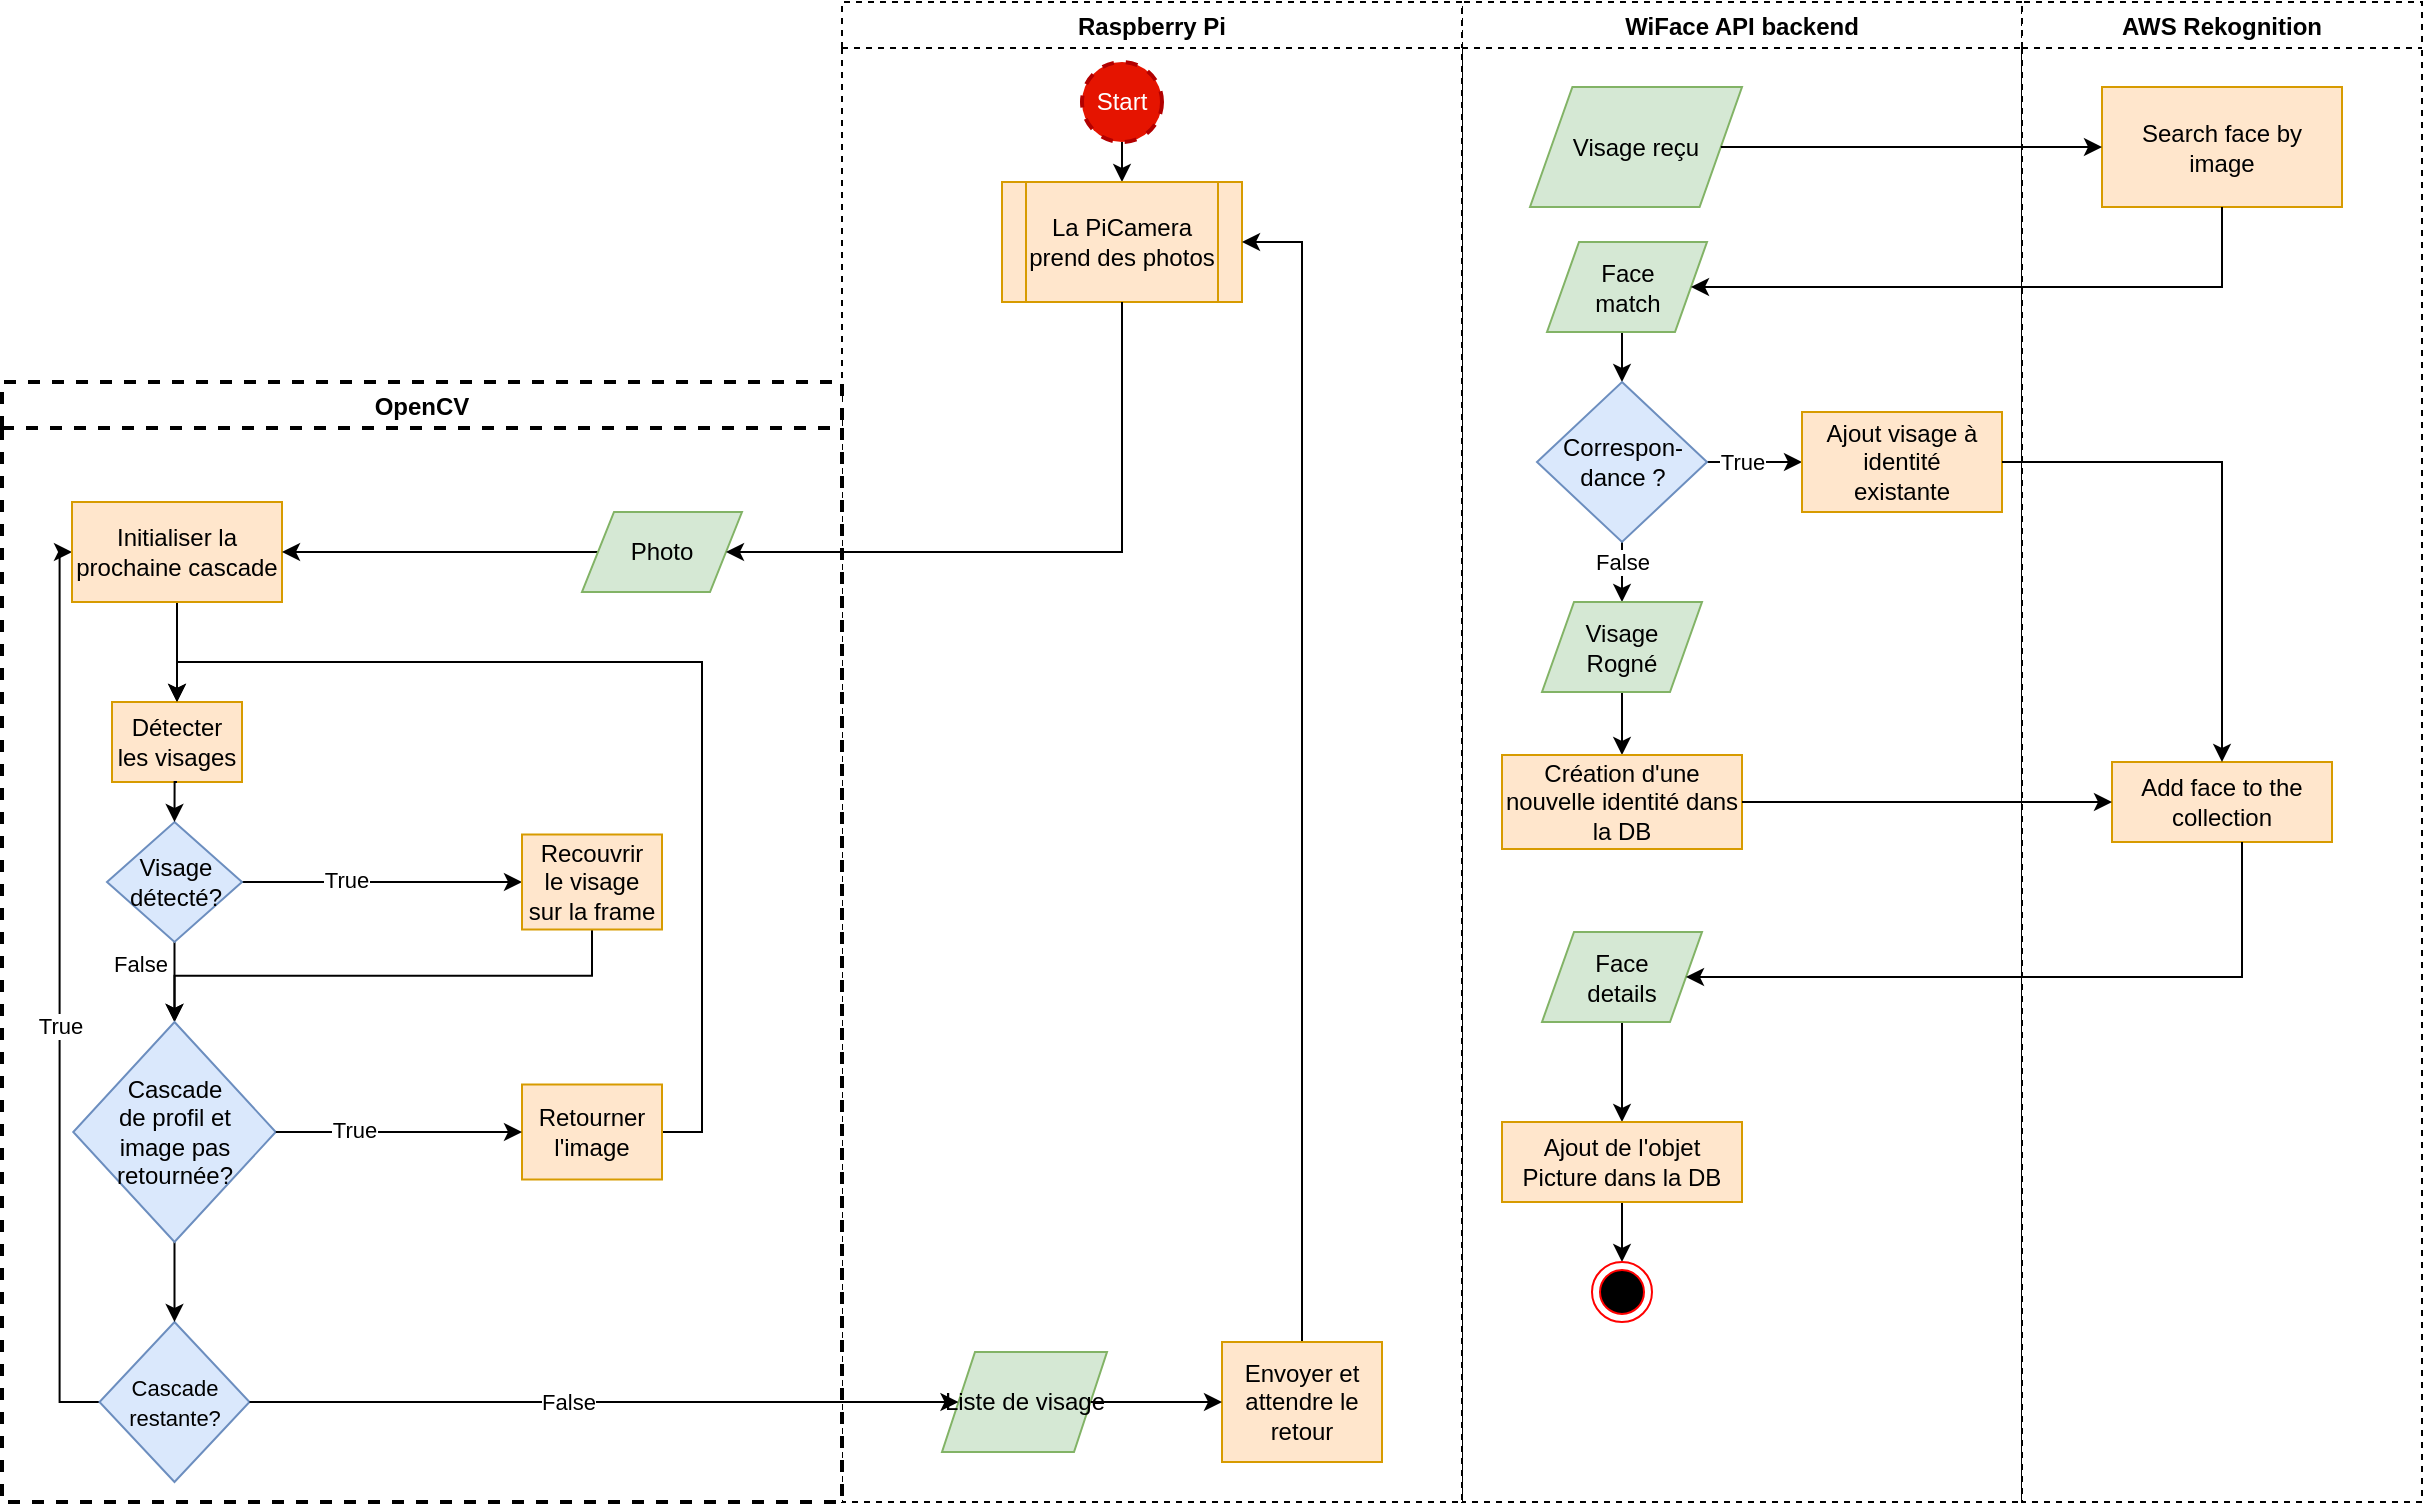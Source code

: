 <mxfile version="13.3.9" type="device"><diagram id="C5RBs43oDa-KdzZeNtuy" name="Page-1"><mxGraphModel dx="2249" dy="763" grid="1" gridSize="10" guides="1" tooltips="1" connect="1" arrows="1" fold="1" page="1" pageScale="1" pageWidth="827" pageHeight="1169" math="0" shadow="0"><root><mxCell id="WIyWlLk6GJQsqaUBKTNV-0"/><mxCell id="WIyWlLk6GJQsqaUBKTNV-1" parent="WIyWlLk6GJQsqaUBKTNV-0"/><mxCell id="HUMt-eXJ5_sap2vRCFsd-2" value="WiFace API backend" style="swimlane;dashed=1;swimlaneFillColor=#ffffff;strokeColor=#000000;" parent="WIyWlLk6GJQsqaUBKTNV-1" vertex="1"><mxGeometry x="330" y="40" width="280" height="750" as="geometry"/></mxCell><mxCell id="HUMt-eXJ5_sap2vRCFsd-27" value="Visage reçu" style="shape=parallelogram;perimeter=parallelogramPerimeter;whiteSpace=wrap;html=1;fillColor=#d5e8d4;strokeColor=#82b366;" parent="HUMt-eXJ5_sap2vRCFsd-2" vertex="1"><mxGeometry x="34" y="42.5" width="106" height="60" as="geometry"/></mxCell><mxCell id="HUMt-eXJ5_sap2vRCFsd-42" style="edgeStyle=orthogonalEdgeStyle;rounded=0;jumpStyle=arc;orthogonalLoop=1;jettySize=auto;html=1;exitX=0.5;exitY=1;exitDx=0;exitDy=0;entryX=0.5;entryY=0;entryDx=0;entryDy=0;strokeColor=#000000;" parent="HUMt-eXJ5_sap2vRCFsd-2" source="HUMt-eXJ5_sap2vRCFsd-40" target="HUMt-eXJ5_sap2vRCFsd-41" edge="1"><mxGeometry relative="1" as="geometry"/></mxCell><mxCell id="HUMt-eXJ5_sap2vRCFsd-40" value="&lt;div&gt;Face &lt;br&gt;&lt;/div&gt;&lt;div&gt;match&lt;/div&gt;" style="shape=parallelogram;perimeter=parallelogramPerimeter;whiteSpace=wrap;html=1;fillColor=#d5e8d4;strokeColor=#82b366;" parent="HUMt-eXJ5_sap2vRCFsd-2" vertex="1"><mxGeometry x="42.5" y="120" width="80" height="45" as="geometry"/></mxCell><mxCell id="HUMt-eXJ5_sap2vRCFsd-50" style="edgeStyle=orthogonalEdgeStyle;rounded=0;jumpStyle=arc;orthogonalLoop=1;jettySize=auto;html=1;exitX=1;exitY=0.5;exitDx=0;exitDy=0;entryX=0;entryY=0.5;entryDx=0;entryDy=0;strokeColor=#000000;" parent="HUMt-eXJ5_sap2vRCFsd-2" source="HUMt-eXJ5_sap2vRCFsd-41" target="HUMt-eXJ5_sap2vRCFsd-48" edge="1"><mxGeometry relative="1" as="geometry"/></mxCell><mxCell id="HUMt-eXJ5_sap2vRCFsd-51" value="True" style="edgeLabel;html=1;align=center;verticalAlign=middle;resizable=0;points=[];" parent="HUMt-eXJ5_sap2vRCFsd-50" vertex="1" connectable="0"><mxGeometry x="-0.261" y="-2" relative="1" as="geometry"><mxPoint y="-2" as="offset"/></mxGeometry></mxCell><mxCell id="HUMt-eXJ5_sap2vRCFsd-52" style="edgeStyle=orthogonalEdgeStyle;rounded=0;jumpStyle=arc;orthogonalLoop=1;jettySize=auto;html=1;exitX=0.5;exitY=1;exitDx=0;exitDy=0;entryX=0.5;entryY=0;entryDx=0;entryDy=0;strokeColor=#000000;" parent="HUMt-eXJ5_sap2vRCFsd-2" source="HUMt-eXJ5_sap2vRCFsd-41" target="HUMt-eXJ5_sap2vRCFsd-47" edge="1"><mxGeometry relative="1" as="geometry"><Array as="points"><mxPoint x="80" y="280"/><mxPoint x="80" y="280"/></Array></mxGeometry></mxCell><mxCell id="HUMt-eXJ5_sap2vRCFsd-53" value="False" style="edgeLabel;html=1;align=center;verticalAlign=middle;resizable=0;points=[];" parent="HUMt-eXJ5_sap2vRCFsd-52" vertex="1" connectable="0"><mxGeometry x="-0.335" relative="1" as="geometry"><mxPoint as="offset"/></mxGeometry></mxCell><mxCell id="HUMt-eXJ5_sap2vRCFsd-41" value="&lt;div&gt;Correspon-&lt;/div&gt;&lt;div&gt;dance ?&lt;br&gt;&lt;/div&gt;" style="rhombus;whiteSpace=wrap;html=1;fillColor=#dae8fc;strokeColor=#6c8ebf;" parent="HUMt-eXJ5_sap2vRCFsd-2" vertex="1"><mxGeometry x="37.5" y="190" width="85" height="80" as="geometry"/></mxCell><mxCell id="HUMt-eXJ5_sap2vRCFsd-66" style="edgeStyle=orthogonalEdgeStyle;rounded=0;jumpStyle=arc;orthogonalLoop=1;jettySize=auto;html=1;exitX=0.5;exitY=1;exitDx=0;exitDy=0;strokeColor=#000000;" parent="HUMt-eXJ5_sap2vRCFsd-2" source="HUMt-eXJ5_sap2vRCFsd-47" target="HUMt-eXJ5_sap2vRCFsd-63" edge="1"><mxGeometry relative="1" as="geometry"/></mxCell><mxCell id="HUMt-eXJ5_sap2vRCFsd-47" value="&lt;div&gt;Visage&lt;/div&gt;&lt;div&gt;Rogné&lt;br&gt;&lt;/div&gt;" style="shape=parallelogram;perimeter=parallelogramPerimeter;whiteSpace=wrap;html=1;fillColor=#d5e8d4;strokeColor=#82b366;" parent="HUMt-eXJ5_sap2vRCFsd-2" vertex="1"><mxGeometry x="40" y="300" width="80" height="45" as="geometry"/></mxCell><mxCell id="HUMt-eXJ5_sap2vRCFsd-48" value="&lt;div&gt;Ajout visage à identité&lt;/div&gt;&lt;div&gt;existante&lt;br&gt;&lt;/div&gt;" style="rounded=0;whiteSpace=wrap;html=1;fillColor=#ffe6cc;strokeColor=#d79b00;" parent="HUMt-eXJ5_sap2vRCFsd-2" vertex="1"><mxGeometry x="170" y="205" width="100" height="50" as="geometry"/></mxCell><mxCell id="HUMt-eXJ5_sap2vRCFsd-60" style="edgeStyle=orthogonalEdgeStyle;rounded=0;jumpStyle=arc;orthogonalLoop=1;jettySize=auto;html=1;strokeColor=#000000;" parent="HUMt-eXJ5_sap2vRCFsd-2" source="HUMt-eXJ5_sap2vRCFsd-57" target="HUMt-eXJ5_sap2vRCFsd-59" edge="1"><mxGeometry relative="1" as="geometry"/></mxCell><mxCell id="HUMt-eXJ5_sap2vRCFsd-57" value="&lt;div&gt;Face &lt;br&gt;&lt;/div&gt;details" style="shape=parallelogram;perimeter=parallelogramPerimeter;whiteSpace=wrap;html=1;fillColor=#d5e8d4;strokeColor=#82b366;" parent="HUMt-eXJ5_sap2vRCFsd-2" vertex="1"><mxGeometry x="40" y="465" width="80" height="45" as="geometry"/></mxCell><mxCell id="HUMt-eXJ5_sap2vRCFsd-107" style="edgeStyle=orthogonalEdgeStyle;rounded=0;jumpStyle=arc;orthogonalLoop=1;jettySize=auto;html=1;exitX=0.5;exitY=1;exitDx=0;exitDy=0;shadow=0;strokeColor=#000000;" parent="HUMt-eXJ5_sap2vRCFsd-2" source="HUMt-eXJ5_sap2vRCFsd-59" edge="1" target="PojkQrCWlG2svDWAHP3g-0"><mxGeometry relative="1" as="geometry"><mxPoint x="80" y="630" as="targetPoint"/></mxGeometry></mxCell><mxCell id="HUMt-eXJ5_sap2vRCFsd-59" value="Ajout de l'objet Picture dans la DB" style="rounded=0;whiteSpace=wrap;html=1;fillColor=#ffe6cc;strokeColor=#d79b00;" parent="HUMt-eXJ5_sap2vRCFsd-2" vertex="1"><mxGeometry x="20" y="560" width="120" height="40" as="geometry"/></mxCell><mxCell id="HUMt-eXJ5_sap2vRCFsd-63" value="Création d'une nouvelle identité dans la DB" style="rounded=0;whiteSpace=wrap;html=1;fillColor=#ffe6cc;strokeColor=#d79b00;" parent="HUMt-eXJ5_sap2vRCFsd-2" vertex="1"><mxGeometry x="20" y="376.5" width="120" height="47" as="geometry"/></mxCell><mxCell id="PojkQrCWlG2svDWAHP3g-0" value="" style="ellipse;html=1;shape=endState;fillColor=#000000;strokeColor=#ff0000;" vertex="1" parent="HUMt-eXJ5_sap2vRCFsd-2"><mxGeometry x="65" y="630" width="30" height="30" as="geometry"/></mxCell><mxCell id="HUMt-eXJ5_sap2vRCFsd-3" value="AWS Rekognition" style="swimlane;startSize=23;fillColor=#ffffff;strokeColor=#000000;dashed=1;swimlaneFillColor=#ffffff;" parent="WIyWlLk6GJQsqaUBKTNV-1" vertex="1"><mxGeometry x="610" y="40" width="200" height="750" as="geometry"/></mxCell><mxCell id="HUMt-eXJ5_sap2vRCFsd-35" value="Search face by&lt;div&gt;image&lt;br&gt;&lt;/div&gt;" style="rounded=0;whiteSpace=wrap;html=1;fillColor=#ffe6cc;strokeColor=#d79b00;" parent="HUMt-eXJ5_sap2vRCFsd-3" vertex="1"><mxGeometry x="40" y="42.5" width="120" height="60" as="geometry"/></mxCell><mxCell id="HUMt-eXJ5_sap2vRCFsd-55" value="Add face to the collection" style="rounded=0;whiteSpace=wrap;html=1;fillColor=#ffe6cc;strokeColor=#d79b00;" parent="HUMt-eXJ5_sap2vRCFsd-3" vertex="1"><mxGeometry x="45" y="380" width="110" height="40" as="geometry"/></mxCell><mxCell id="HUMt-eXJ5_sap2vRCFsd-8" value="Raspberry Pi" style="swimlane;dashed=1;swimlaneFillColor=#ffffff;" parent="WIyWlLk6GJQsqaUBKTNV-1" vertex="1"><mxGeometry x="20" y="40" width="310" height="750" as="geometry"/></mxCell><mxCell id="HUMt-eXJ5_sap2vRCFsd-84" style="edgeStyle=orthogonalEdgeStyle;rounded=0;jumpStyle=arc;orthogonalLoop=1;jettySize=auto;html=1;exitX=0.5;exitY=1;exitDx=0;exitDy=0;exitPerimeter=0;entryX=0.5;entryY=0;entryDx=0;entryDy=0;shadow=0;strokeColor=#000000;" parent="HUMt-eXJ5_sap2vRCFsd-8" source="HUMt-eXJ5_sap2vRCFsd-71" target="HUMt-eXJ5_sap2vRCFsd-12" edge="1"><mxGeometry relative="1" as="geometry"/></mxCell><mxCell id="HUMt-eXJ5_sap2vRCFsd-71" value="Start" style="strokeWidth=2;html=1;shape=mxgraph.flowchart.start_2;whiteSpace=wrap;dashed=1;fillColor=#e51400;strokeColor=#B20000;fontColor=#ffffff;" parent="HUMt-eXJ5_sap2vRCFsd-8" vertex="1"><mxGeometry x="120" y="30" width="40" height="40" as="geometry"/></mxCell><mxCell id="HUMt-eXJ5_sap2vRCFsd-12" value="&lt;div&gt;La PiCamera&lt;/div&gt;&lt;div&gt;prend des photos&lt;br&gt;&lt;/div&gt;" style="shape=process;whiteSpace=wrap;html=1;backgroundOutline=1;fillColor=#ffe6cc;strokeColor=#d79b00;" parent="HUMt-eXJ5_sap2vRCFsd-8" vertex="1"><mxGeometry x="80" y="90" width="120" height="60" as="geometry"/></mxCell><mxCell id="qSVDNHdyWgLPnHFZxgcY-12" style="edgeStyle=orthogonalEdgeStyle;rounded=0;orthogonalLoop=1;jettySize=auto;html=1;exitX=0.5;exitY=0;exitDx=0;exitDy=0;entryX=1;entryY=0.5;entryDx=0;entryDy=0;" parent="HUMt-eXJ5_sap2vRCFsd-8" source="qSVDNHdyWgLPnHFZxgcY-10" target="HUMt-eXJ5_sap2vRCFsd-12" edge="1"><mxGeometry relative="1" as="geometry"/></mxCell><mxCell id="qSVDNHdyWgLPnHFZxgcY-10" value="Envoyer et attendre le retour" style="rounded=0;whiteSpace=wrap;html=1;fillColor=#ffe6cc;strokeColor=#d79b00;" parent="HUMt-eXJ5_sap2vRCFsd-8" vertex="1"><mxGeometry x="190" y="670" width="80" height="60" as="geometry"/></mxCell><mxCell id="qSVDNHdyWgLPnHFZxgcY-7" value="Liste de visage" style="shape=parallelogram;perimeter=parallelogramPerimeter;whiteSpace=wrap;html=1;fillColor=#d5e8d4;strokeColor=#82b366;" parent="HUMt-eXJ5_sap2vRCFsd-8" vertex="1"><mxGeometry x="50" y="675" width="82.5" height="50" as="geometry"/></mxCell><mxCell id="qSVDNHdyWgLPnHFZxgcY-11" value="" style="edgeStyle=orthogonalEdgeStyle;rounded=0;orthogonalLoop=1;jettySize=auto;html=1;" parent="HUMt-eXJ5_sap2vRCFsd-8" source="qSVDNHdyWgLPnHFZxgcY-7" target="qSVDNHdyWgLPnHFZxgcY-10" edge="1"><mxGeometry relative="1" as="geometry"/></mxCell><mxCell id="HUMt-eXJ5_sap2vRCFsd-38" style="edgeStyle=orthogonalEdgeStyle;rounded=0;jumpStyle=arc;orthogonalLoop=1;jettySize=auto;html=1;strokeColor=#000000;" parent="WIyWlLk6GJQsqaUBKTNV-1" source="HUMt-eXJ5_sap2vRCFsd-27" target="HUMt-eXJ5_sap2vRCFsd-35" edge="1"><mxGeometry relative="1" as="geometry"/></mxCell><mxCell id="HUMt-eXJ5_sap2vRCFsd-39" style="edgeStyle=orthogonalEdgeStyle;rounded=0;jumpStyle=arc;orthogonalLoop=1;jettySize=auto;html=1;strokeColor=#000000;entryX=1;entryY=0.5;entryDx=0;entryDy=0;" parent="WIyWlLk6GJQsqaUBKTNV-1" source="HUMt-eXJ5_sap2vRCFsd-35" target="HUMt-eXJ5_sap2vRCFsd-40" edge="1"><mxGeometry relative="1" as="geometry"><mxPoint x="710" y="310" as="targetPoint"/><Array as="points"><mxPoint x="710" y="183"/></Array></mxGeometry></mxCell><mxCell id="HUMt-eXJ5_sap2vRCFsd-62" value="" style="edgeStyle=orthogonalEdgeStyle;rounded=0;jumpStyle=arc;orthogonalLoop=1;jettySize=auto;html=1;strokeColor=#000000;entryX=1;entryY=0.5;entryDx=0;entryDy=0;" parent="WIyWlLk6GJQsqaUBKTNV-1" source="HUMt-eXJ5_sap2vRCFsd-55" target="HUMt-eXJ5_sap2vRCFsd-57" edge="1"><mxGeometry relative="1" as="geometry"><mxPoint x="720" y="620" as="targetPoint"/><Array as="points"><mxPoint x="720" y="528"/></Array></mxGeometry></mxCell><mxCell id="HUMt-eXJ5_sap2vRCFsd-76" style="edgeStyle=orthogonalEdgeStyle;rounded=0;jumpStyle=arc;orthogonalLoop=1;jettySize=auto;html=1;exitX=1;exitY=0.5;exitDx=0;exitDy=0;entryX=0;entryY=0.5;entryDx=0;entryDy=0;shadow=0;strokeColor=#000000;" parent="WIyWlLk6GJQsqaUBKTNV-1" source="HUMt-eXJ5_sap2vRCFsd-63" target="HUMt-eXJ5_sap2vRCFsd-55" edge="1"><mxGeometry relative="1" as="geometry"><Array as="points"><mxPoint x="520" y="440"/><mxPoint x="520" y="440"/></Array></mxGeometry></mxCell><mxCell id="HUMt-eXJ5_sap2vRCFsd-101" style="edgeStyle=orthogonalEdgeStyle;rounded=0;jumpStyle=arc;orthogonalLoop=1;jettySize=auto;html=1;exitX=1;exitY=0.5;exitDx=0;exitDy=0;entryX=0.5;entryY=0;entryDx=0;entryDy=0;shadow=0;strokeColor=#000000;" parent="WIyWlLk6GJQsqaUBKTNV-1" source="HUMt-eXJ5_sap2vRCFsd-48" target="HUMt-eXJ5_sap2vRCFsd-55" edge="1"><mxGeometry relative="1" as="geometry"><Array as="points"><mxPoint x="710" y="270"/></Array></mxGeometry></mxCell><mxCell id="HUMt-eXJ5_sap2vRCFsd-9" value="OpenCV" style="swimlane;startSize=23;dashed=1;strokeWidth=2;swimlaneFillColor=#FFFFFF;fillColor=#FFFFFF;strokeColor=#000000;" parent="WIyWlLk6GJQsqaUBKTNV-1" vertex="1"><mxGeometry x="-400" y="230" width="420" height="560" as="geometry"/></mxCell><mxCell id="HUMt-eXJ5_sap2vRCFsd-22" style="edgeStyle=orthogonalEdgeStyle;rounded=0;orthogonalLoop=1;jettySize=auto;html=1;exitX=0.5;exitY=1;exitDx=0;exitDy=0;entryX=0.5;entryY=0;entryDx=0;entryDy=0;" parent="HUMt-eXJ5_sap2vRCFsd-9" source="HUMt-eXJ5_sap2vRCFsd-19" target="qSVDNHdyWgLPnHFZxgcY-14" edge="1"><mxGeometry relative="1" as="geometry"/></mxCell><mxCell id="HUMt-eXJ5_sap2vRCFsd-23" value="&lt;div&gt;False&lt;/div&gt;" style="edgeLabel;html=1;align=center;verticalAlign=middle;resizable=0;points=[];" parent="HUMt-eXJ5_sap2vRCFsd-22" vertex="1" connectable="0"><mxGeometry x="0.269" y="-1" relative="1" as="geometry"><mxPoint x="-16.5" y="-15.14" as="offset"/></mxGeometry></mxCell><mxCell id="HUMt-eXJ5_sap2vRCFsd-25" style="edgeStyle=orthogonalEdgeStyle;rounded=0;orthogonalLoop=1;jettySize=auto;html=1;exitX=1;exitY=0.5;exitDx=0;exitDy=0;entryX=0;entryY=0.5;entryDx=0;entryDy=0;" parent="HUMt-eXJ5_sap2vRCFsd-9" source="HUMt-eXJ5_sap2vRCFsd-19" target="HUMt-eXJ5_sap2vRCFsd-24" edge="1"><mxGeometry relative="1" as="geometry"/></mxCell><mxCell id="HUMt-eXJ5_sap2vRCFsd-26" value="True" style="edgeLabel;html=1;align=center;verticalAlign=middle;resizable=0;points=[];" parent="HUMt-eXJ5_sap2vRCFsd-25" vertex="1" connectable="0"><mxGeometry x="-0.262" y="1" relative="1" as="geometry"><mxPoint as="offset"/></mxGeometry></mxCell><mxCell id="HUMt-eXJ5_sap2vRCFsd-19" value="Visage détecté?" style="rhombus;whiteSpace=wrap;html=1;fillColor=#dae8fc;strokeColor=#6c8ebf;" parent="HUMt-eXJ5_sap2vRCFsd-9" vertex="1"><mxGeometry x="52.5" y="220" width="67.5" height="60" as="geometry"/></mxCell><mxCell id="qSVDNHdyWgLPnHFZxgcY-3" style="edgeStyle=orthogonalEdgeStyle;rounded=0;orthogonalLoop=1;jettySize=auto;html=1;exitX=0;exitY=0.5;exitDx=0;exitDy=0;entryX=0;entryY=0.5;entryDx=0;entryDy=0;" parent="HUMt-eXJ5_sap2vRCFsd-9" source="HUMt-eXJ5_sap2vRCFsd-14" target="HUMt-eXJ5_sap2vRCFsd-13" edge="1"><mxGeometry relative="1" as="geometry"/></mxCell><mxCell id="qSVDNHdyWgLPnHFZxgcY-4" value="True" style="edgeLabel;html=1;align=center;verticalAlign=middle;resizable=0;points=[];" parent="qSVDNHdyWgLPnHFZxgcY-3" vertex="1" connectable="0"><mxGeometry x="-0.079" relative="1" as="geometry"><mxPoint as="offset"/></mxGeometry></mxCell><mxCell id="HUMt-eXJ5_sap2vRCFsd-14" value="&lt;div&gt;&lt;font style=&quot;font-size: 11px&quot;&gt;Cascade&lt;br&gt;&lt;/font&gt;&lt;/div&gt;&lt;div&gt;&lt;font style=&quot;font-size: 11px&quot;&gt;restante?&lt;br&gt;&lt;/font&gt;&lt;/div&gt;" style="rhombus;whiteSpace=wrap;html=1;fillColor=#dae8fc;strokeColor=#6c8ebf;" parent="HUMt-eXJ5_sap2vRCFsd-9" vertex="1"><mxGeometry x="48.75" y="470" width="75" height="80" as="geometry"/></mxCell><mxCell id="qSVDNHdyWgLPnHFZxgcY-5" style="edgeStyle=orthogonalEdgeStyle;rounded=0;orthogonalLoop=1;jettySize=auto;html=1;exitX=0.5;exitY=1;exitDx=0;exitDy=0;" parent="HUMt-eXJ5_sap2vRCFsd-9" source="HUMt-eXJ5_sap2vRCFsd-24" target="qSVDNHdyWgLPnHFZxgcY-14" edge="1"><mxGeometry relative="1" as="geometry"/></mxCell><mxCell id="HUMt-eXJ5_sap2vRCFsd-24" value="&lt;div&gt;Recouvrir&lt;/div&gt;&lt;div&gt;le visage&lt;/div&gt;&lt;div&gt;sur la frame&lt;br&gt;&lt;/div&gt;" style="rounded=0;whiteSpace=wrap;html=1;fillColor=#ffe6cc;strokeColor=#d79b00;" parent="HUMt-eXJ5_sap2vRCFsd-9" vertex="1"><mxGeometry x="260" y="226.25" width="70" height="47.5" as="geometry"/></mxCell><mxCell id="HUMt-eXJ5_sap2vRCFsd-87" style="edgeStyle=orthogonalEdgeStyle;rounded=0;jumpStyle=arc;orthogonalLoop=1;jettySize=auto;html=1;exitX=0.5;exitY=1;exitDx=0;exitDy=0;entryX=0.5;entryY=0;entryDx=0;entryDy=0;shadow=0;strokeColor=#000000;" parent="HUMt-eXJ5_sap2vRCFsd-9" source="HUMt-eXJ5_sap2vRCFsd-13" target="HUMt-eXJ5_sap2vRCFsd-17" edge="1"><mxGeometry relative="1" as="geometry"/></mxCell><mxCell id="HUMt-eXJ5_sap2vRCFsd-13" value="&lt;div&gt;Initialiser la prochaine cascade&lt;/div&gt;" style="rounded=0;whiteSpace=wrap;html=1;fillColor=#ffe6cc;strokeColor=#d79b00;" parent="HUMt-eXJ5_sap2vRCFsd-9" vertex="1"><mxGeometry x="35" y="60" width="105" height="50" as="geometry"/></mxCell><mxCell id="HUMt-eXJ5_sap2vRCFsd-17" value="&lt;div&gt;Détecter les visages&lt;br&gt;&lt;/div&gt;" style="rounded=0;whiteSpace=wrap;html=1;fillColor=#ffe6cc;strokeColor=#d79b00;" parent="HUMt-eXJ5_sap2vRCFsd-9" vertex="1"><mxGeometry x="55" y="160" width="65" height="40" as="geometry"/></mxCell><mxCell id="HUMt-eXJ5_sap2vRCFsd-21" style="edgeStyle=orthogonalEdgeStyle;rounded=0;orthogonalLoop=1;jettySize=auto;html=1;exitX=0.5;exitY=1;exitDx=0;exitDy=0;entryX=0.5;entryY=0;entryDx=0;entryDy=0;" parent="HUMt-eXJ5_sap2vRCFsd-9" source="HUMt-eXJ5_sap2vRCFsd-17" target="HUMt-eXJ5_sap2vRCFsd-19" edge="1"><mxGeometry relative="1" as="geometry"/></mxCell><mxCell id="HUMt-eXJ5_sap2vRCFsd-119" style="edgeStyle=orthogonalEdgeStyle;rounded=0;jumpStyle=arc;orthogonalLoop=1;jettySize=auto;html=1;exitX=1;exitY=0.5;exitDx=0;exitDy=0;shadow=0;strokeColor=#000000;" parent="HUMt-eXJ5_sap2vRCFsd-9" source="HUMt-eXJ5_sap2vRCFsd-116" target="HUMt-eXJ5_sap2vRCFsd-13" edge="1"><mxGeometry relative="1" as="geometry"/></mxCell><mxCell id="HUMt-eXJ5_sap2vRCFsd-116" value="Photo" style="shape=parallelogram;perimeter=parallelogramPerimeter;whiteSpace=wrap;html=1;fillColor=#d5e8d4;strokeColor=#82b366;direction=west;" parent="HUMt-eXJ5_sap2vRCFsd-9" vertex="1"><mxGeometry x="290" y="65" width="80" height="40" as="geometry"/></mxCell><mxCell id="qSVDNHdyWgLPnHFZxgcY-23" style="edgeStyle=orthogonalEdgeStyle;rounded=0;orthogonalLoop=1;jettySize=auto;html=1;exitX=0.5;exitY=1;exitDx=0;exitDy=0;entryX=0.5;entryY=0;entryDx=0;entryDy=0;" parent="HUMt-eXJ5_sap2vRCFsd-9" source="qSVDNHdyWgLPnHFZxgcY-14" target="HUMt-eXJ5_sap2vRCFsd-14" edge="1"><mxGeometry relative="1" as="geometry"/></mxCell><mxCell id="qSVDNHdyWgLPnHFZxgcY-14" value="&lt;div&gt;Cascade&lt;/div&gt;&lt;div&gt;de profil et&lt;/div&gt;&lt;div&gt;image pas retournée?&lt;br&gt;&lt;/div&gt;" style="rhombus;whiteSpace=wrap;html=1;fillColor=#dae8fc;strokeColor=#6c8ebf;" parent="HUMt-eXJ5_sap2vRCFsd-9" vertex="1"><mxGeometry x="35.63" y="320" width="101.25" height="110" as="geometry"/></mxCell><mxCell id="qSVDNHdyWgLPnHFZxgcY-24" style="edgeStyle=orthogonalEdgeStyle;rounded=0;orthogonalLoop=1;jettySize=auto;html=1;exitX=1;exitY=0.5;exitDx=0;exitDy=0;entryX=0.5;entryY=0;entryDx=0;entryDy=0;" parent="HUMt-eXJ5_sap2vRCFsd-9" source="qSVDNHdyWgLPnHFZxgcY-15" target="HUMt-eXJ5_sap2vRCFsd-17" edge="1"><mxGeometry relative="1" as="geometry"/></mxCell><mxCell id="qSVDNHdyWgLPnHFZxgcY-15" value="&lt;div&gt;Retourner&lt;/div&gt;&lt;div&gt;l'image&lt;br&gt;&lt;/div&gt;" style="rounded=0;whiteSpace=wrap;html=1;fillColor=#ffe6cc;strokeColor=#d79b00;" parent="HUMt-eXJ5_sap2vRCFsd-9" vertex="1"><mxGeometry x="260" y="351.25" width="70" height="47.5" as="geometry"/></mxCell><mxCell id="qSVDNHdyWgLPnHFZxgcY-17" style="edgeStyle=orthogonalEdgeStyle;rounded=0;orthogonalLoop=1;jettySize=auto;html=1;exitX=1;exitY=0.5;exitDx=0;exitDy=0;entryX=0;entryY=0.5;entryDx=0;entryDy=0;" parent="HUMt-eXJ5_sap2vRCFsd-9" source="qSVDNHdyWgLPnHFZxgcY-14" target="qSVDNHdyWgLPnHFZxgcY-15" edge="1"><mxGeometry relative="1" as="geometry"><mxPoint x="250" y="355" as="targetPoint"/></mxGeometry></mxCell><mxCell id="qSVDNHdyWgLPnHFZxgcY-22" value="&lt;div&gt;True&lt;/div&gt;" style="edgeLabel;html=1;align=center;verticalAlign=middle;resizable=0;points=[];" parent="qSVDNHdyWgLPnHFZxgcY-17" vertex="1" connectable="0"><mxGeometry x="-0.367" y="1" relative="1" as="geometry"><mxPoint as="offset"/></mxGeometry></mxCell><mxCell id="HUMt-eXJ5_sap2vRCFsd-120" style="edgeStyle=orthogonalEdgeStyle;rounded=0;jumpStyle=arc;orthogonalLoop=1;jettySize=auto;html=1;exitX=0.5;exitY=1;exitDx=0;exitDy=0;entryX=0;entryY=0.5;entryDx=0;entryDy=0;shadow=0;strokeColor=#000000;" parent="WIyWlLk6GJQsqaUBKTNV-1" source="HUMt-eXJ5_sap2vRCFsd-12" target="HUMt-eXJ5_sap2vRCFsd-116" edge="1"><mxGeometry relative="1" as="geometry"><Array as="points"><mxPoint x="160" y="315"/></Array></mxGeometry></mxCell><mxCell id="qSVDNHdyWgLPnHFZxgcY-8" style="edgeStyle=orthogonalEdgeStyle;rounded=0;orthogonalLoop=1;jettySize=auto;html=1;exitX=1;exitY=0.5;exitDx=0;exitDy=0;" parent="WIyWlLk6GJQsqaUBKTNV-1" source="HUMt-eXJ5_sap2vRCFsd-14" target="qSVDNHdyWgLPnHFZxgcY-7" edge="1"><mxGeometry relative="1" as="geometry"/></mxCell><mxCell id="qSVDNHdyWgLPnHFZxgcY-9" value="False" style="edgeLabel;html=1;align=center;verticalAlign=middle;resizable=0;points=[];" parent="qSVDNHdyWgLPnHFZxgcY-8" vertex="1" connectable="0"><mxGeometry x="-0.104" relative="1" as="geometry"><mxPoint as="offset"/></mxGeometry></mxCell></root></mxGraphModel></diagram></mxfile>